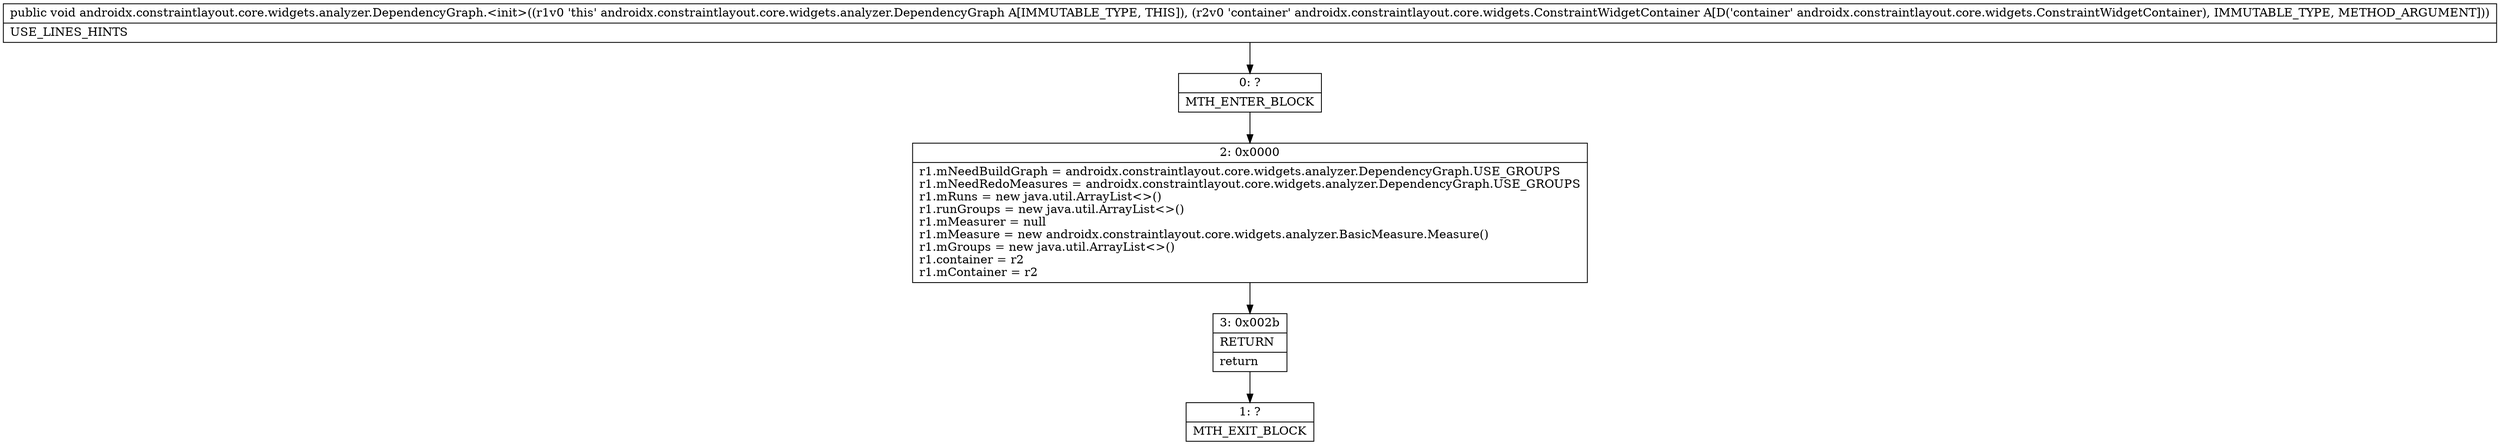 digraph "CFG forandroidx.constraintlayout.core.widgets.analyzer.DependencyGraph.\<init\>(Landroidx\/constraintlayout\/core\/widgets\/ConstraintWidgetContainer;)V" {
Node_0 [shape=record,label="{0\:\ ?|MTH_ENTER_BLOCK\l}"];
Node_2 [shape=record,label="{2\:\ 0x0000|r1.mNeedBuildGraph = androidx.constraintlayout.core.widgets.analyzer.DependencyGraph.USE_GROUPS\lr1.mNeedRedoMeasures = androidx.constraintlayout.core.widgets.analyzer.DependencyGraph.USE_GROUPS\lr1.mRuns = new java.util.ArrayList\<\>()\lr1.runGroups = new java.util.ArrayList\<\>()\lr1.mMeasurer = null\lr1.mMeasure = new androidx.constraintlayout.core.widgets.analyzer.BasicMeasure.Measure()\lr1.mGroups = new java.util.ArrayList\<\>()\lr1.container = r2\lr1.mContainer = r2\l}"];
Node_3 [shape=record,label="{3\:\ 0x002b|RETURN\l|return\l}"];
Node_1 [shape=record,label="{1\:\ ?|MTH_EXIT_BLOCK\l}"];
MethodNode[shape=record,label="{public void androidx.constraintlayout.core.widgets.analyzer.DependencyGraph.\<init\>((r1v0 'this' androidx.constraintlayout.core.widgets.analyzer.DependencyGraph A[IMMUTABLE_TYPE, THIS]), (r2v0 'container' androidx.constraintlayout.core.widgets.ConstraintWidgetContainer A[D('container' androidx.constraintlayout.core.widgets.ConstraintWidgetContainer), IMMUTABLE_TYPE, METHOD_ARGUMENT]))  | USE_LINES_HINTS\l}"];
MethodNode -> Node_0;Node_0 -> Node_2;
Node_2 -> Node_3;
Node_3 -> Node_1;
}


